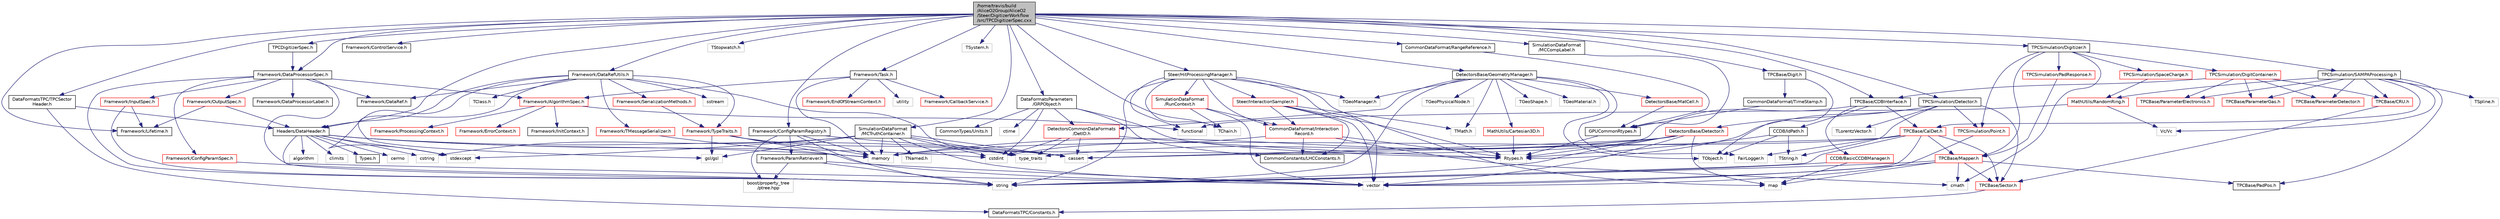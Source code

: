 digraph "/home/travis/build/AliceO2Group/AliceO2/Steer/DigitizerWorkflow/src/TPCDigitizerSpec.cxx"
{
 // INTERACTIVE_SVG=YES
  bgcolor="transparent";
  edge [fontname="Helvetica",fontsize="10",labelfontname="Helvetica",labelfontsize="10"];
  node [fontname="Helvetica",fontsize="10",shape=record];
  Node0 [label="/home/travis/build\l/AliceO2Group/AliceO2\l/Steer/DigitizerWorkflow\l/src/TPCDigitizerSpec.cxx",height=0.2,width=0.4,color="black", fillcolor="grey75", style="filled", fontcolor="black"];
  Node0 -> Node1 [color="midnightblue",fontsize="10",style="solid",fontname="Helvetica"];
  Node1 [label="TPCDigitizerSpec.h",height=0.2,width=0.4,color="black",URL="$d7/db0/TPCDigitizerSpec_8h.html"];
  Node1 -> Node2 [color="midnightblue",fontsize="10",style="solid",fontname="Helvetica"];
  Node2 [label="Framework/DataProcessorSpec.h",height=0.2,width=0.4,color="black",URL="$d0/df4/DataProcessorSpec_8h.html"];
  Node2 -> Node3 [color="midnightblue",fontsize="10",style="solid",fontname="Helvetica"];
  Node3 [label="Framework/AlgorithmSpec.h",height=0.2,width=0.4,color="red",URL="$d0/d14/AlgorithmSpec_8h.html"];
  Node3 -> Node4 [color="midnightblue",fontsize="10",style="solid",fontname="Helvetica"];
  Node4 [label="Framework/ProcessingContext.h",height=0.2,width=0.4,color="red",URL="$de/d6a/ProcessingContext_8h.html"];
  Node3 -> Node124 [color="midnightblue",fontsize="10",style="solid",fontname="Helvetica"];
  Node124 [label="Framework/ErrorContext.h",height=0.2,width=0.4,color="red",URL="$d7/dad/ErrorContext_8h.html"];
  Node3 -> Node128 [color="midnightblue",fontsize="10",style="solid",fontname="Helvetica"];
  Node128 [label="Framework/InitContext.h",height=0.2,width=0.4,color="black",URL="$d4/d2b/InitContext_8h.html"];
  Node3 -> Node65 [color="midnightblue",fontsize="10",style="solid",fontname="Helvetica"];
  Node65 [label="functional",height=0.2,width=0.4,color="grey75"];
  Node2 -> Node129 [color="midnightblue",fontsize="10",style="solid",fontname="Helvetica"];
  Node129 [label="Framework/ConfigParamSpec.h",height=0.2,width=0.4,color="red",URL="$d0/d1c/ConfigParamSpec_8h.html"];
  Node129 -> Node24 [color="midnightblue",fontsize="10",style="solid",fontname="Helvetica"];
  Node24 [label="string",height=0.2,width=0.4,color="grey75"];
  Node2 -> Node133 [color="midnightblue",fontsize="10",style="solid",fontname="Helvetica"];
  Node133 [label="Framework/DataProcessorLabel.h",height=0.2,width=0.4,color="black",URL="$d1/df2/DataProcessorLabel_8h.html"];
  Node2 -> Node6 [color="midnightblue",fontsize="10",style="solid",fontname="Helvetica"];
  Node6 [label="Framework/DataRef.h",height=0.2,width=0.4,color="black",URL="$d5/dfb/DataRef_8h.html"];
  Node2 -> Node66 [color="midnightblue",fontsize="10",style="solid",fontname="Helvetica"];
  Node66 [label="Framework/InputSpec.h",height=0.2,width=0.4,color="red",URL="$d5/d3f/InputSpec_8h.html"];
  Node66 -> Node64 [color="midnightblue",fontsize="10",style="solid",fontname="Helvetica"];
  Node64 [label="Framework/Lifetime.h",height=0.2,width=0.4,color="black",URL="$dc/dca/Lifetime_8h.html"];
  Node66 -> Node24 [color="midnightblue",fontsize="10",style="solid",fontname="Helvetica"];
  Node2 -> Node99 [color="midnightblue",fontsize="10",style="solid",fontname="Helvetica"];
  Node99 [label="Framework/OutputSpec.h",height=0.2,width=0.4,color="red",URL="$db/d2d/OutputSpec_8h.html"];
  Node99 -> Node53 [color="midnightblue",fontsize="10",style="solid",fontname="Helvetica"];
  Node53 [label="Headers/DataHeader.h",height=0.2,width=0.4,color="black",URL="$dc/dcd/DataHeader_8h.html"];
  Node53 -> Node54 [color="midnightblue",fontsize="10",style="solid",fontname="Helvetica"];
  Node54 [label="cstdint",height=0.2,width=0.4,color="grey75"];
  Node53 -> Node16 [color="midnightblue",fontsize="10",style="solid",fontname="Helvetica"];
  Node16 [label="memory",height=0.2,width=0.4,color="grey75"];
  Node53 -> Node55 [color="midnightblue",fontsize="10",style="solid",fontname="Helvetica"];
  Node55 [label="cassert",height=0.2,width=0.4,color="grey75"];
  Node53 -> Node23 [color="midnightblue",fontsize="10",style="solid",fontname="Helvetica"];
  Node23 [label="cstring",height=0.2,width=0.4,color="grey75"];
  Node53 -> Node56 [color="midnightblue",fontsize="10",style="solid",fontname="Helvetica"];
  Node56 [label="algorithm",height=0.2,width=0.4,color="grey75"];
  Node53 -> Node57 [color="midnightblue",fontsize="10",style="solid",fontname="Helvetica"];
  Node57 [label="stdexcept",height=0.2,width=0.4,color="grey75"];
  Node53 -> Node24 [color="midnightblue",fontsize="10",style="solid",fontname="Helvetica"];
  Node53 -> Node58 [color="midnightblue",fontsize="10",style="solid",fontname="Helvetica"];
  Node58 [label="climits",height=0.2,width=0.4,color="grey75"];
  Node53 -> Node33 [color="midnightblue",fontsize="10",style="solid",fontname="Helvetica"];
  Node33 [label="Types.h",height=0.2,width=0.4,color="black",URL="$d7/df8/Types_8h.html"];
  Node53 -> Node59 [color="midnightblue",fontsize="10",style="solid",fontname="Helvetica"];
  Node59 [label="cerrno",height=0.2,width=0.4,color="grey75"];
  Node99 -> Node64 [color="midnightblue",fontsize="10",style="solid",fontname="Helvetica"];
  Node2 -> Node24 [color="midnightblue",fontsize="10",style="solid",fontname="Helvetica"];
  Node2 -> Node27 [color="midnightblue",fontsize="10",style="solid",fontname="Helvetica"];
  Node27 [label="vector",height=0.2,width=0.4,color="grey75"];
  Node0 -> Node134 [color="midnightblue",fontsize="10",style="solid",fontname="Helvetica"];
  Node134 [label="Framework/ControlService.h",height=0.2,width=0.4,color="black",URL="$d2/d43/ControlService_8h.html"];
  Node0 -> Node135 [color="midnightblue",fontsize="10",style="solid",fontname="Helvetica"];
  Node135 [label="Framework/ConfigParamRegistry.h",height=0.2,width=0.4,color="black",URL="$de/dc6/ConfigParamRegistry_8h.html"];
  Node135 -> Node136 [color="midnightblue",fontsize="10",style="solid",fontname="Helvetica"];
  Node136 [label="Framework/ParamRetriever.h",height=0.2,width=0.4,color="black",URL="$df/d72/ParamRetriever_8h.html"];
  Node136 -> Node137 [color="midnightblue",fontsize="10",style="solid",fontname="Helvetica"];
  Node137 [label="boost/property_tree\l/ptree.hpp",height=0.2,width=0.4,color="grey75"];
  Node136 -> Node24 [color="midnightblue",fontsize="10",style="solid",fontname="Helvetica"];
  Node136 -> Node27 [color="midnightblue",fontsize="10",style="solid",fontname="Helvetica"];
  Node135 -> Node137 [color="midnightblue",fontsize="10",style="solid",fontname="Helvetica"];
  Node135 -> Node16 [color="midnightblue",fontsize="10",style="solid",fontname="Helvetica"];
  Node135 -> Node24 [color="midnightblue",fontsize="10",style="solid",fontname="Helvetica"];
  Node135 -> Node55 [color="midnightblue",fontsize="10",style="solid",fontname="Helvetica"];
  Node0 -> Node2 [color="midnightblue",fontsize="10",style="solid",fontname="Helvetica"];
  Node0 -> Node7 [color="midnightblue",fontsize="10",style="solid",fontname="Helvetica"];
  Node7 [label="Framework/DataRefUtils.h",height=0.2,width=0.4,color="black",URL="$d5/db8/DataRefUtils_8h.html"];
  Node7 -> Node6 [color="midnightblue",fontsize="10",style="solid",fontname="Helvetica"];
  Node7 -> Node8 [color="midnightblue",fontsize="10",style="solid",fontname="Helvetica"];
  Node8 [label="Framework/TMessageSerializer.h",height=0.2,width=0.4,color="red",URL="$d8/d3c/TMessageSerializer_8h.html"];
  Node8 -> Node16 [color="midnightblue",fontsize="10",style="solid",fontname="Helvetica"];
  Node7 -> Node34 [color="midnightblue",fontsize="10",style="solid",fontname="Helvetica"];
  Node34 [label="Framework/SerializationMethods.h",height=0.2,width=0.4,color="red",URL="$d1/d53/SerializationMethods_8h.html",tooltip="Type wrappers for enfording a specific serialization method. "];
  Node34 -> Node35 [color="midnightblue",fontsize="10",style="solid",fontname="Helvetica"];
  Node35 [label="Framework/TypeTraits.h",height=0.2,width=0.4,color="red",URL="$d0/d95/TypeTraits_8h.html"];
  Node35 -> Node25 [color="midnightblue",fontsize="10",style="solid",fontname="Helvetica"];
  Node25 [label="type_traits",height=0.2,width=0.4,color="grey75"];
  Node35 -> Node27 [color="midnightblue",fontsize="10",style="solid",fontname="Helvetica"];
  Node35 -> Node16 [color="midnightblue",fontsize="10",style="solid",fontname="Helvetica"];
  Node35 -> Node39 [color="midnightblue",fontsize="10",style="solid",fontname="Helvetica"];
  Node39 [label="gsl/gsl",height=0.2,width=0.4,color="grey75"];
  Node7 -> Node35 [color="midnightblue",fontsize="10",style="solid",fontname="Helvetica"];
  Node7 -> Node53 [color="midnightblue",fontsize="10",style="solid",fontname="Helvetica"];
  Node7 -> Node60 [color="midnightblue",fontsize="10",style="solid",fontname="Helvetica"];
  Node60 [label="TClass.h",height=0.2,width=0.4,color="grey75"];
  Node7 -> Node39 [color="midnightblue",fontsize="10",style="solid",fontname="Helvetica"];
  Node7 -> Node57 [color="midnightblue",fontsize="10",style="solid",fontname="Helvetica"];
  Node7 -> Node61 [color="midnightblue",fontsize="10",style="solid",fontname="Helvetica"];
  Node61 [label="sstream",height=0.2,width=0.4,color="grey75"];
  Node7 -> Node25 [color="midnightblue",fontsize="10",style="solid",fontname="Helvetica"];
  Node0 -> Node64 [color="midnightblue",fontsize="10",style="solid",fontname="Helvetica"];
  Node0 -> Node53 [color="midnightblue",fontsize="10",style="solid",fontname="Helvetica"];
  Node0 -> Node138 [color="midnightblue",fontsize="10",style="solid",fontname="Helvetica"];
  Node138 [label="TStopwatch.h",height=0.2,width=0.4,color="grey75"];
  Node0 -> Node139 [color="midnightblue",fontsize="10",style="solid",fontname="Helvetica"];
  Node139 [label="Steer/HitProcessingManager.h",height=0.2,width=0.4,color="black",URL="$dd/d40/HitProcessingManager_8h.html"];
  Node139 -> Node140 [color="midnightblue",fontsize="10",style="solid",fontname="Helvetica"];
  Node140 [label="CommonDataFormat/Interaction\lRecord.h",height=0.2,width=0.4,color="red",URL="$d9/d80/InteractionRecord_8h.html"];
  Node140 -> Node141 [color="midnightblue",fontsize="10",style="solid",fontname="Helvetica"];
  Node141 [label="Rtypes.h",height=0.2,width=0.4,color="grey75"];
  Node140 -> Node142 [color="midnightblue",fontsize="10",style="solid",fontname="Helvetica"];
  Node142 [label="cmath",height=0.2,width=0.4,color="grey75"];
  Node140 -> Node54 [color="midnightblue",fontsize="10",style="solid",fontname="Helvetica"];
  Node140 -> Node143 [color="midnightblue",fontsize="10",style="solid",fontname="Helvetica"];
  Node143 [label="CommonConstants/LHCConstants.h",height=0.2,width=0.4,color="black",URL="$d4/dc6/LHCConstants_8h.html",tooltip="Header to collect LHC related constants. "];
  Node139 -> Node144 [color="midnightblue",fontsize="10",style="solid",fontname="Helvetica"];
  Node144 [label="SimulationDataFormat\l/RunContext.h",height=0.2,width=0.4,color="red",URL="$d5/d3f/RunContext_8h.html"];
  Node144 -> Node27 [color="midnightblue",fontsize="10",style="solid",fontname="Helvetica"];
  Node144 -> Node145 [color="midnightblue",fontsize="10",style="solid",fontname="Helvetica"];
  Node145 [label="TChain.h",height=0.2,width=0.4,color="grey75"];
  Node144 -> Node140 [color="midnightblue",fontsize="10",style="solid",fontname="Helvetica"];
  Node139 -> Node149 [color="midnightblue",fontsize="10",style="solid",fontname="Helvetica"];
  Node149 [label="Steer/InteractionSampler.h",height=0.2,width=0.4,color="red",URL="$df/dff/InteractionSampler_8h.html"];
  Node149 -> Node141 [color="midnightblue",fontsize="10",style="solid",fontname="Helvetica"];
  Node149 -> Node150 [color="midnightblue",fontsize="10",style="solid",fontname="Helvetica"];
  Node150 [label="TMath.h",height=0.2,width=0.4,color="grey75"];
  Node149 -> Node27 [color="midnightblue",fontsize="10",style="solid",fontname="Helvetica"];
  Node149 -> Node140 [color="midnightblue",fontsize="10",style="solid",fontname="Helvetica"];
  Node149 -> Node143 [color="midnightblue",fontsize="10",style="solid",fontname="Helvetica"];
  Node139 -> Node152 [color="midnightblue",fontsize="10",style="solid",fontname="Helvetica"];
  Node152 [label="TGeoManager.h",height=0.2,width=0.4,color="grey75"];
  Node139 -> Node24 [color="midnightblue",fontsize="10",style="solid",fontname="Helvetica"];
  Node139 -> Node27 [color="midnightblue",fontsize="10",style="solid",fontname="Helvetica"];
  Node139 -> Node43 [color="midnightblue",fontsize="10",style="solid",fontname="Helvetica"];
  Node43 [label="map",height=0.2,width=0.4,color="grey75"];
  Node139 -> Node65 [color="midnightblue",fontsize="10",style="solid",fontname="Helvetica"];
  Node139 -> Node145 [color="midnightblue",fontsize="10",style="solid",fontname="Helvetica"];
  Node0 -> Node145 [color="midnightblue",fontsize="10",style="solid",fontname="Helvetica"];
  Node0 -> Node153 [color="midnightblue",fontsize="10",style="solid",fontname="Helvetica"];
  Node153 [label="TSystem.h",height=0.2,width=0.4,color="grey75"];
  Node0 -> Node154 [color="midnightblue",fontsize="10",style="solid",fontname="Helvetica"];
  Node154 [label="SimulationDataFormat\l/MCCompLabel.h",height=0.2,width=0.4,color="black",URL="$d7/dcd/MCCompLabel_8h.html"];
  Node154 -> Node155 [color="midnightblue",fontsize="10",style="solid",fontname="Helvetica"];
  Node155 [label="GPUCommonRtypes.h",height=0.2,width=0.4,color="black",URL="$d2/d45/GPUCommonRtypes_8h.html"];
  Node155 -> Node141 [color="midnightblue",fontsize="10",style="solid",fontname="Helvetica"];
  Node0 -> Node156 [color="midnightblue",fontsize="10",style="solid",fontname="Helvetica"];
  Node156 [label="SimulationDataFormat\l/MCTruthContainer.h",height=0.2,width=0.4,color="black",URL="$db/d14/MCTruthContainer_8h.html",tooltip="Definition of a container to keep Monte Carlo truth external to simulation objects. "];
  Node156 -> Node157 [color="midnightblue",fontsize="10",style="solid",fontname="Helvetica"];
  Node157 [label="TNamed.h",height=0.2,width=0.4,color="grey75"];
  Node156 -> Node54 [color="midnightblue",fontsize="10",style="solid",fontname="Helvetica"];
  Node156 -> Node55 [color="midnightblue",fontsize="10",style="solid",fontname="Helvetica"];
  Node156 -> Node57 [color="midnightblue",fontsize="10",style="solid",fontname="Helvetica"];
  Node156 -> Node39 [color="midnightblue",fontsize="10",style="solid",fontname="Helvetica"];
  Node156 -> Node25 [color="midnightblue",fontsize="10",style="solid",fontname="Helvetica"];
  Node156 -> Node23 [color="midnightblue",fontsize="10",style="solid",fontname="Helvetica"];
  Node156 -> Node16 [color="midnightblue",fontsize="10",style="solid",fontname="Helvetica"];
  Node156 -> Node27 [color="midnightblue",fontsize="10",style="solid",fontname="Helvetica"];
  Node0 -> Node158 [color="midnightblue",fontsize="10",style="solid",fontname="Helvetica"];
  Node158 [label="Framework/Task.h",height=0.2,width=0.4,color="black",URL="$df/d4f/Task_8h.html"];
  Node158 -> Node3 [color="midnightblue",fontsize="10",style="solid",fontname="Helvetica"];
  Node158 -> Node159 [color="midnightblue",fontsize="10",style="solid",fontname="Helvetica"];
  Node159 [label="Framework/CallbackService.h",height=0.2,width=0.4,color="red",URL="$d9/d7f/CallbackService_8h.html"];
  Node158 -> Node161 [color="midnightblue",fontsize="10",style="solid",fontname="Helvetica"];
  Node161 [label="Framework/EndOfStreamContext.h",height=0.2,width=0.4,color="red",URL="$d0/d77/EndOfStreamContext_8h.html"];
  Node158 -> Node26 [color="midnightblue",fontsize="10",style="solid",fontname="Helvetica"];
  Node26 [label="utility",height=0.2,width=0.4,color="grey75"];
  Node158 -> Node16 [color="midnightblue",fontsize="10",style="solid",fontname="Helvetica"];
  Node0 -> Node162 [color="midnightblue",fontsize="10",style="solid",fontname="Helvetica"];
  Node162 [label="DataFormatsParameters\l/GRPObject.h",height=0.2,width=0.4,color="black",URL="$de/d28/GRPObject_8h.html",tooltip="Header of the General Run Parameters object. "];
  Node162 -> Node141 [color="midnightblue",fontsize="10",style="solid",fontname="Helvetica"];
  Node162 -> Node54 [color="midnightblue",fontsize="10",style="solid",fontname="Helvetica"];
  Node162 -> Node163 [color="midnightblue",fontsize="10",style="solid",fontname="Helvetica"];
  Node163 [label="ctime",height=0.2,width=0.4,color="grey75"];
  Node162 -> Node143 [color="midnightblue",fontsize="10",style="solid",fontname="Helvetica"];
  Node162 -> Node164 [color="midnightblue",fontsize="10",style="solid",fontname="Helvetica"];
  Node164 [label="CommonTypes/Units.h",height=0.2,width=0.4,color="black",URL="$da/d58/Units_8h.html",tooltip="Header to collect definitions for different units. "];
  Node162 -> Node165 [color="midnightblue",fontsize="10",style="solid",fontname="Helvetica"];
  Node165 [label="DetectorsCommonDataFormats\l/DetID.h",height=0.2,width=0.4,color="red",URL="$d6/d31/DetID_8h.html"];
  Node165 -> Node141 [color="midnightblue",fontsize="10",style="solid",fontname="Helvetica"];
  Node165 -> Node55 [color="midnightblue",fontsize="10",style="solid",fontname="Helvetica"];
  Node165 -> Node54 [color="midnightblue",fontsize="10",style="solid",fontname="Helvetica"];
  Node165 -> Node25 [color="midnightblue",fontsize="10",style="solid",fontname="Helvetica"];
  Node0 -> Node172 [color="midnightblue",fontsize="10",style="solid",fontname="Helvetica"];
  Node172 [label="DataFormatsTPC/TPCSector\lHeader.h",height=0.2,width=0.4,color="black",URL="$d3/d09/TPCSectorHeader_8h.html"];
  Node172 -> Node53 [color="midnightblue",fontsize="10",style="solid",fontname="Helvetica"];
  Node172 -> Node173 [color="midnightblue",fontsize="10",style="solid",fontname="Helvetica"];
  Node173 [label="DataFormatsTPC/Constants.h",height=0.2,width=0.4,color="black",URL="$d0/dda/DataFormats_2Detectors_2TPC_2include_2DataFormatsTPC_2Constants_8h.html"];
  Node0 -> Node174 [color="midnightblue",fontsize="10",style="solid",fontname="Helvetica"];
  Node174 [label="TPCBase/CDBInterface.h",height=0.2,width=0.4,color="black",URL="$dc/df2/CDBInterface_8h.html",tooltip="Simple interface to the CDB manager. "];
  Node174 -> Node16 [color="midnightblue",fontsize="10",style="solid",fontname="Helvetica"];
  Node174 -> Node175 [color="midnightblue",fontsize="10",style="solid",fontname="Helvetica"];
  Node175 [label="CCDB/IdPath.h",height=0.2,width=0.4,color="black",URL="$d4/dd1/IdPath_8h.html"];
  Node175 -> Node176 [color="midnightblue",fontsize="10",style="solid",fontname="Helvetica"];
  Node176 [label="TObject.h",height=0.2,width=0.4,color="grey75"];
  Node175 -> Node177 [color="midnightblue",fontsize="10",style="solid",fontname="Helvetica"];
  Node177 [label="TString.h",height=0.2,width=0.4,color="grey75"];
  Node175 -> Node141 [color="midnightblue",fontsize="10",style="solid",fontname="Helvetica"];
  Node174 -> Node178 [color="midnightblue",fontsize="10",style="solid",fontname="Helvetica"];
  Node178 [label="CCDB/BasicCCDBManager.h",height=0.2,width=0.4,color="red",URL="$d5/df3/BasicCCDBManager_8h.html"];
  Node178 -> Node24 [color="midnightblue",fontsize="10",style="solid",fontname="Helvetica"];
  Node178 -> Node43 [color="midnightblue",fontsize="10",style="solid",fontname="Helvetica"];
  Node174 -> Node182 [color="midnightblue",fontsize="10",style="solid",fontname="Helvetica"];
  Node182 [label="TPCBase/CalDet.h",height=0.2,width=0.4,color="red",URL="$d6/d2b/TPC_2base_2include_2TPCBase_2CalDet_8h.html"];
  Node182 -> Node16 [color="midnightblue",fontsize="10",style="solid",fontname="Helvetica"];
  Node182 -> Node27 [color="midnightblue",fontsize="10",style="solid",fontname="Helvetica"];
  Node182 -> Node24 [color="midnightblue",fontsize="10",style="solid",fontname="Helvetica"];
  Node182 -> Node55 [color="midnightblue",fontsize="10",style="solid",fontname="Helvetica"];
  Node182 -> Node185 [color="midnightblue",fontsize="10",style="solid",fontname="Helvetica"];
  Node185 [label="FairLogger.h",height=0.2,width=0.4,color="grey75"];
  Node182 -> Node197 [color="midnightblue",fontsize="10",style="solid",fontname="Helvetica"];
  Node197 [label="TPCBase/Mapper.h",height=0.2,width=0.4,color="red",URL="$d5/d1d/TPC_2base_2include_2TPCBase_2Mapper_8h.html"];
  Node197 -> Node43 [color="midnightblue",fontsize="10",style="solid",fontname="Helvetica"];
  Node197 -> Node27 [color="midnightblue",fontsize="10",style="solid",fontname="Helvetica"];
  Node197 -> Node24 [color="midnightblue",fontsize="10",style="solid",fontname="Helvetica"];
  Node197 -> Node142 [color="midnightblue",fontsize="10",style="solid",fontname="Helvetica"];
  Node197 -> Node198 [color="midnightblue",fontsize="10",style="solid",fontname="Helvetica"];
  Node198 [label="TPCBase/PadPos.h",height=0.2,width=0.4,color="black",URL="$de/d41/PadPos_8h.html"];
  Node197 -> Node200 [color="midnightblue",fontsize="10",style="solid",fontname="Helvetica"];
  Node200 [label="TPCBase/Sector.h",height=0.2,width=0.4,color="red",URL="$d3/dd6/Sector_8h.html"];
  Node200 -> Node173 [color="midnightblue",fontsize="10",style="solid",fontname="Helvetica"];
  Node182 -> Node200 [color="midnightblue",fontsize="10",style="solid",fontname="Helvetica"];
  Node0 -> Node211 [color="midnightblue",fontsize="10",style="solid",fontname="Helvetica"];
  Node211 [label="TPCBase/Digit.h",height=0.2,width=0.4,color="black",URL="$d0/d4f/Detectors_2TPC_2base_2include_2TPCBase_2Digit_8h.html"];
  Node211 -> Node212 [color="midnightblue",fontsize="10",style="solid",fontname="Helvetica"];
  Node212 [label="CommonDataFormat/TimeStamp.h",height=0.2,width=0.4,color="black",URL="$df/d5d/common_2include_2CommonDataFormat_2TimeStamp_8h.html"];
  Node212 -> Node155 [color="midnightblue",fontsize="10",style="solid",fontname="Helvetica"];
  Node211 -> Node176 [color="midnightblue",fontsize="10",style="solid",fontname="Helvetica"];
  Node0 -> Node213 [color="midnightblue",fontsize="10",style="solid",fontname="Helvetica"];
  Node213 [label="TPCSimulation/Digitizer.h",height=0.2,width=0.4,color="black",URL="$de/d92/TPC_2simulation_2include_2TPCSimulation_2Digitizer_8h.html"];
  Node213 -> Node214 [color="midnightblue",fontsize="10",style="solid",fontname="Helvetica"];
  Node214 [label="TPCSimulation/DigitContainer.h",height=0.2,width=0.4,color="red",URL="$dd/d94/DigitContainer_8h.html",tooltip="Definition of the Digit Container. "];
  Node214 -> Node204 [color="midnightblue",fontsize="10",style="solid",fontname="Helvetica"];
  Node204 [label="TPCBase/CRU.h",height=0.2,width=0.4,color="red",URL="$df/d26/CRU_8h.html"];
  Node204 -> Node200 [color="midnightblue",fontsize="10",style="solid",fontname="Helvetica"];
  Node214 -> Node229 [color="midnightblue",fontsize="10",style="solid",fontname="Helvetica"];
  Node229 [label="TPCBase/ParameterDetector.h",height=0.2,width=0.4,color="red",URL="$db/dad/ParameterDetector_8h.html",tooltip="Definition of the parameter class for the detector. "];
  Node214 -> Node220 [color="midnightblue",fontsize="10",style="solid",fontname="Helvetica"];
  Node220 [label="TPCBase/ParameterElectronics.h",height=0.2,width=0.4,color="red",URL="$d3/d47/ParameterElectronics_8h.html",tooltip="Definition of the parameter class for the detector electronics. "];
  Node214 -> Node230 [color="midnightblue",fontsize="10",style="solid",fontname="Helvetica"];
  Node230 [label="TPCBase/ParameterGas.h",height=0.2,width=0.4,color="red",URL="$db/d5b/ParameterGas_8h.html",tooltip="Definition of the parameter class for the detector gas. "];
  Node214 -> Node174 [color="midnightblue",fontsize="10",style="solid",fontname="Helvetica"];
  Node213 -> Node233 [color="midnightblue",fontsize="10",style="solid",fontname="Helvetica"];
  Node233 [label="TPCSimulation/PadResponse.h",height=0.2,width=0.4,color="red",URL="$d4/d43/TPC_2simulation_2include_2TPCSimulation_2PadResponse_8h.html"];
  Node233 -> Node197 [color="midnightblue",fontsize="10",style="solid",fontname="Helvetica"];
  Node213 -> Node235 [color="midnightblue",fontsize="10",style="solid",fontname="Helvetica"];
  Node235 [label="TPCSimulation/Point.h",height=0.2,width=0.4,color="red",URL="$d4/de5/Point_8h.html",tooltip="Class for TPC Point. "];
  Node235 -> Node27 [color="midnightblue",fontsize="10",style="solid",fontname="Helvetica"];
  Node213 -> Node241 [color="midnightblue",fontsize="10",style="solid",fontname="Helvetica"];
  Node241 [label="TPCSimulation/SpaceCharge.h",height=0.2,width=0.4,color="red",URL="$d3/db6/SpaceCharge_8h.html",tooltip="Definition of the handler for the ALICE TPC space-charge distortions calculations. "];
  Node241 -> Node227 [color="midnightblue",fontsize="10",style="solid",fontname="Helvetica"];
  Node227 [label="MathUtils/RandomRing.h",height=0.2,width=0.4,color="red",URL="$db/dac/RandomRing_8h.html"];
  Node227 -> Node209 [color="midnightblue",fontsize="10",style="solid",fontname="Helvetica"];
  Node209 [label="Vc/Vc",height=0.2,width=0.4,color="grey75"];
  Node227 -> Node65 [color="midnightblue",fontsize="10",style="solid",fontname="Helvetica"];
  Node213 -> Node197 [color="midnightblue",fontsize="10",style="solid",fontname="Helvetica"];
  Node213 -> Node142 [color="midnightblue",fontsize="10",style="solid",fontname="Helvetica"];
  Node0 -> Node251 [color="midnightblue",fontsize="10",style="solid",fontname="Helvetica"];
  Node251 [label="TPCSimulation/Detector.h",height=0.2,width=0.4,color="black",URL="$da/d96/TPC_2simulation_2include_2TPCSimulation_2Detector_8h.html"];
  Node251 -> Node252 [color="midnightblue",fontsize="10",style="solid",fontname="Helvetica"];
  Node252 [label="DetectorsBase/Detector.h",height=0.2,width=0.4,color="red",URL="$d1/d3a/Base_2include_2DetectorsBase_2Detector_8h.html"];
  Node252 -> Node43 [color="midnightblue",fontsize="10",style="solid",fontname="Helvetica"];
  Node252 -> Node27 [color="midnightblue",fontsize="10",style="solid",fontname="Helvetica"];
  Node252 -> Node16 [color="midnightblue",fontsize="10",style="solid",fontname="Helvetica"];
  Node252 -> Node141 [color="midnightblue",fontsize="10",style="solid",fontname="Helvetica"];
  Node252 -> Node25 [color="midnightblue",fontsize="10",style="solid",fontname="Helvetica"];
  Node252 -> Node24 [color="midnightblue",fontsize="10",style="solid",fontname="Helvetica"];
  Node252 -> Node55 [color="midnightblue",fontsize="10",style="solid",fontname="Helvetica"];
  Node251 -> Node141 [color="midnightblue",fontsize="10",style="solid",fontname="Helvetica"];
  Node251 -> Node259 [color="midnightblue",fontsize="10",style="solid",fontname="Helvetica"];
  Node259 [label="TLorentzVector.h",height=0.2,width=0.4,color="grey75"];
  Node251 -> Node177 [color="midnightblue",fontsize="10",style="solid",fontname="Helvetica"];
  Node251 -> Node235 [color="midnightblue",fontsize="10",style="solid",fontname="Helvetica"];
  Node251 -> Node200 [color="midnightblue",fontsize="10",style="solid",fontname="Helvetica"];
  Node0 -> Node260 [color="midnightblue",fontsize="10",style="solid",fontname="Helvetica"];
  Node260 [label="DetectorsBase/GeometryManager.h",height=0.2,width=0.4,color="black",URL="$db/dcc/Detectors_2Base_2include_2DetectorsBase_2GeometryManager_8h.html"];
  Node260 -> Node152 [color="midnightblue",fontsize="10",style="solid",fontname="Helvetica"];
  Node260 -> Node261 [color="midnightblue",fontsize="10",style="solid",fontname="Helvetica"];
  Node261 [label="TGeoMaterial.h",height=0.2,width=0.4,color="grey75"];
  Node260 -> Node262 [color="midnightblue",fontsize="10",style="solid",fontname="Helvetica"];
  Node262 [label="TGeoPhysicalNode.h",height=0.2,width=0.4,color="grey75"];
  Node260 -> Node263 [color="midnightblue",fontsize="10",style="solid",fontname="Helvetica"];
  Node263 [label="TGeoShape.h",height=0.2,width=0.4,color="grey75"];
  Node260 -> Node150 [color="midnightblue",fontsize="10",style="solid",fontname="Helvetica"];
  Node260 -> Node176 [color="midnightblue",fontsize="10",style="solid",fontname="Helvetica"];
  Node260 -> Node24 [color="midnightblue",fontsize="10",style="solid",fontname="Helvetica"];
  Node260 -> Node165 [color="midnightblue",fontsize="10",style="solid",fontname="Helvetica"];
  Node260 -> Node185 [color="midnightblue",fontsize="10",style="solid",fontname="Helvetica"];
  Node260 -> Node190 [color="midnightblue",fontsize="10",style="solid",fontname="Helvetica"];
  Node190 [label="MathUtils/Cartesian3D.h",height=0.2,width=0.4,color="red",URL="$dd/d76/Cartesian3D_8h.html"];
  Node190 -> Node141 [color="midnightblue",fontsize="10",style="solid",fontname="Helvetica"];
  Node260 -> Node264 [color="midnightblue",fontsize="10",style="solid",fontname="Helvetica"];
  Node264 [label="DetectorsBase/MatCell.h",height=0.2,width=0.4,color="red",URL="$db/dba/MatCell_8h.html",tooltip="Declarations for material properties of the cell (voxel) "];
  Node264 -> Node155 [color="midnightblue",fontsize="10",style="solid",fontname="Helvetica"];
  Node0 -> Node265 [color="midnightblue",fontsize="10",style="solid",fontname="Helvetica"];
  Node265 [label="CommonDataFormat/RangeReference.h",height=0.2,width=0.4,color="black",URL="$de/d64/RangeReference_8h.html",tooltip="Class to refer to the 1st entry and N elements of some group in the continuous container. "];
  Node265 -> Node155 [color="midnightblue",fontsize="10",style="solid",fontname="Helvetica"];
  Node0 -> Node226 [color="midnightblue",fontsize="10",style="solid",fontname="Helvetica"];
  Node226 [label="TPCSimulation/SAMPAProcessing.h",height=0.2,width=0.4,color="black",URL="$d0/d45/SAMPAProcessing_8h.html",tooltip="Definition of the SAMPA response. "];
  Node226 -> Node209 [color="midnightblue",fontsize="10",style="solid",fontname="Helvetica"];
  Node226 -> Node198 [color="midnightblue",fontsize="10",style="solid",fontname="Helvetica"];
  Node226 -> Node182 [color="midnightblue",fontsize="10",style="solid",fontname="Helvetica"];
  Node226 -> Node204 [color="midnightblue",fontsize="10",style="solid",fontname="Helvetica"];
  Node226 -> Node227 [color="midnightblue",fontsize="10",style="solid",fontname="Helvetica"];
  Node226 -> Node229 [color="midnightblue",fontsize="10",style="solid",fontname="Helvetica"];
  Node226 -> Node220 [color="midnightblue",fontsize="10",style="solid",fontname="Helvetica"];
  Node226 -> Node230 [color="midnightblue",fontsize="10",style="solid",fontname="Helvetica"];
  Node226 -> Node231 [color="midnightblue",fontsize="10",style="solid",fontname="Helvetica"];
  Node231 [label="TSpline.h",height=0.2,width=0.4,color="grey75"];
}
